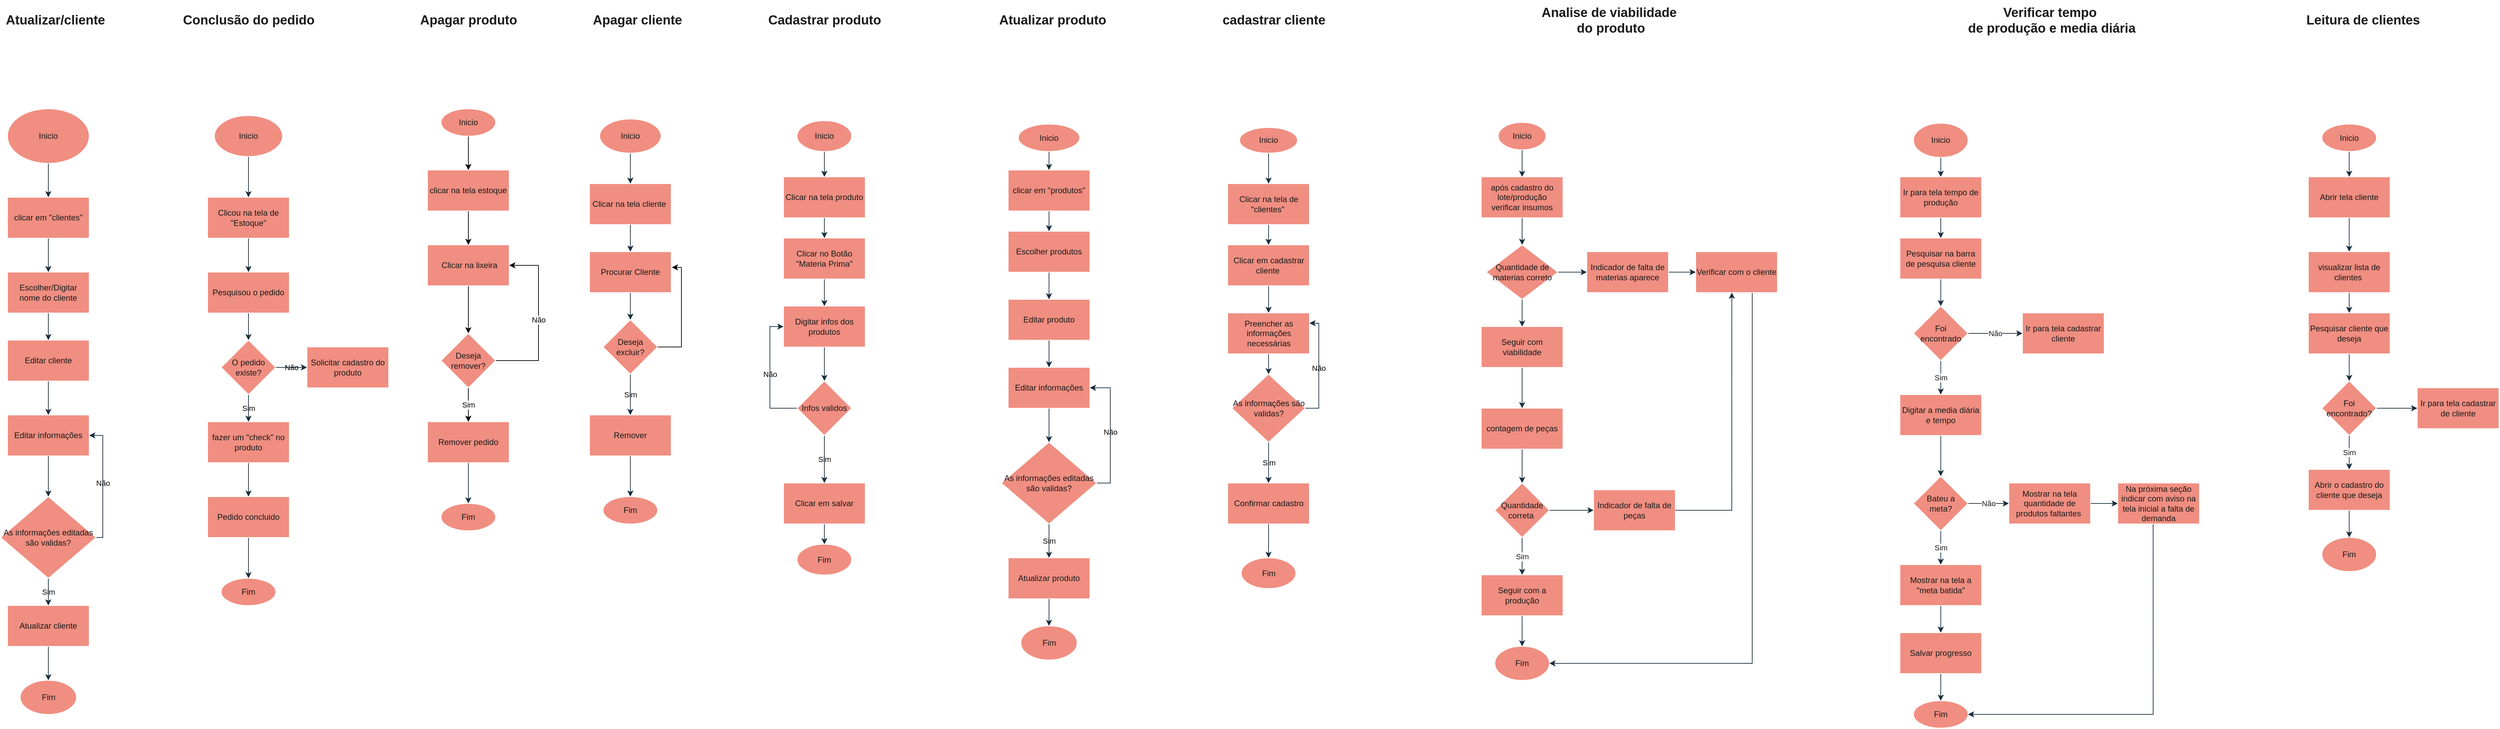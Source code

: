 <mxfile version="24.5.5" type="device">
  <diagram name="Página-1" id="96qgbTUJ7X-ZaSJWUGQS">
    <mxGraphModel dx="1434" dy="782" grid="1" gridSize="10" guides="1" tooltips="1" connect="1" arrows="1" fold="1" page="1" pageScale="1" pageWidth="827" pageHeight="1169" math="0" shadow="0">
      <root>
        <mxCell id="0" />
        <mxCell id="1" parent="0" />
        <mxCell id="PM1l4QNs5gRzy8gTYz00-3" value="" style="edgeStyle=orthogonalEdgeStyle;rounded=0;orthogonalLoop=1;jettySize=auto;html=1;labelBackgroundColor=none;strokeColor=#182E3E;fontColor=default;" parent="1" source="PM1l4QNs5gRzy8gTYz00-1" target="PM1l4QNs5gRzy8gTYz00-2" edge="1">
          <mxGeometry relative="1" as="geometry" />
        </mxCell>
        <mxCell id="PM1l4QNs5gRzy8gTYz00-1" value="Inicio" style="ellipse;whiteSpace=wrap;html=1;labelBackgroundColor=none;fillColor=#F08E81;strokeColor=#FFFFFF;fontColor=#1A1A1A;" parent="1" vertex="1">
          <mxGeometry x="110" y="230" width="120" height="80" as="geometry" />
        </mxCell>
        <mxCell id="PM1l4QNs5gRzy8gTYz00-5" value="" style="edgeStyle=orthogonalEdgeStyle;rounded=0;orthogonalLoop=1;jettySize=auto;html=1;labelBackgroundColor=none;strokeColor=#182E3E;fontColor=default;" parent="1" source="PM1l4QNs5gRzy8gTYz00-2" target="PM1l4QNs5gRzy8gTYz00-4" edge="1">
          <mxGeometry relative="1" as="geometry" />
        </mxCell>
        <mxCell id="PM1l4QNs5gRzy8gTYz00-2" value="clicar em &quot;clientes&quot;" style="whiteSpace=wrap;html=1;labelBackgroundColor=none;fillColor=#F08E81;strokeColor=#FFFFFF;fontColor=#1A1A1A;" parent="1" vertex="1">
          <mxGeometry x="110" y="360" width="120" height="60" as="geometry" />
        </mxCell>
        <mxCell id="PM1l4QNs5gRzy8gTYz00-7" value="" style="edgeStyle=orthogonalEdgeStyle;rounded=0;orthogonalLoop=1;jettySize=auto;html=1;labelBackgroundColor=none;strokeColor=#182E3E;fontColor=default;" parent="1" source="PM1l4QNs5gRzy8gTYz00-4" target="PM1l4QNs5gRzy8gTYz00-6" edge="1">
          <mxGeometry relative="1" as="geometry" />
        </mxCell>
        <mxCell id="PM1l4QNs5gRzy8gTYz00-4" value="Escolher/Digitar nome do cliente" style="whiteSpace=wrap;html=1;labelBackgroundColor=none;fillColor=#F08E81;strokeColor=#FFFFFF;fontColor=#1A1A1A;" parent="1" vertex="1">
          <mxGeometry x="110" y="470" width="120" height="60" as="geometry" />
        </mxCell>
        <mxCell id="PM1l4QNs5gRzy8gTYz00-9" value="" style="edgeStyle=orthogonalEdgeStyle;rounded=0;orthogonalLoop=1;jettySize=auto;html=1;labelBackgroundColor=none;strokeColor=#182E3E;fontColor=default;" parent="1" source="PM1l4QNs5gRzy8gTYz00-6" target="PM1l4QNs5gRzy8gTYz00-8" edge="1">
          <mxGeometry relative="1" as="geometry" />
        </mxCell>
        <mxCell id="PM1l4QNs5gRzy8gTYz00-6" value="Editar cliente" style="whiteSpace=wrap;html=1;labelBackgroundColor=none;fillColor=#F08E81;strokeColor=#FFFFFF;fontColor=#1A1A1A;" parent="1" vertex="1">
          <mxGeometry x="110" y="570" width="120" height="60" as="geometry" />
        </mxCell>
        <mxCell id="PM1l4QNs5gRzy8gTYz00-11" value="" style="edgeStyle=orthogonalEdgeStyle;rounded=0;orthogonalLoop=1;jettySize=auto;html=1;labelBackgroundColor=none;strokeColor=#182E3E;fontColor=default;" parent="1" source="PM1l4QNs5gRzy8gTYz00-8" target="PM1l4QNs5gRzy8gTYz00-10" edge="1">
          <mxGeometry relative="1" as="geometry" />
        </mxCell>
        <mxCell id="PM1l4QNs5gRzy8gTYz00-8" value="Editar informações" style="whiteSpace=wrap;html=1;labelBackgroundColor=none;fillColor=#F08E81;strokeColor=#FFFFFF;fontColor=#1A1A1A;" parent="1" vertex="1">
          <mxGeometry x="110" y="680" width="120" height="60" as="geometry" />
        </mxCell>
        <mxCell id="PM1l4QNs5gRzy8gTYz00-13" value="Sim" style="edgeStyle=orthogonalEdgeStyle;rounded=0;orthogonalLoop=1;jettySize=auto;html=1;labelBackgroundColor=none;strokeColor=#182E3E;fontColor=default;" parent="1" source="PM1l4QNs5gRzy8gTYz00-10" target="PM1l4QNs5gRzy8gTYz00-12" edge="1">
          <mxGeometry relative="1" as="geometry" />
        </mxCell>
        <mxCell id="PM1l4QNs5gRzy8gTYz00-16" value="Não" style="edgeStyle=orthogonalEdgeStyle;rounded=0;orthogonalLoop=1;jettySize=auto;html=1;entryX=1;entryY=0.5;entryDx=0;entryDy=0;labelBackgroundColor=none;strokeColor=#182E3E;fontColor=default;" parent="1" source="PM1l4QNs5gRzy8gTYz00-10" target="PM1l4QNs5gRzy8gTYz00-8" edge="1">
          <mxGeometry relative="1" as="geometry">
            <Array as="points">
              <mxPoint x="250" y="860" />
              <mxPoint x="250" y="710" />
            </Array>
          </mxGeometry>
        </mxCell>
        <mxCell id="PM1l4QNs5gRzy8gTYz00-10" value="As informações editadas são validas?" style="rhombus;whiteSpace=wrap;html=1;labelBackgroundColor=none;fillColor=#F08E81;strokeColor=#FFFFFF;fontColor=#1A1A1A;" parent="1" vertex="1">
          <mxGeometry x="100" y="800" width="140" height="120" as="geometry" />
        </mxCell>
        <mxCell id="PM1l4QNs5gRzy8gTYz00-15" value="" style="edgeStyle=orthogonalEdgeStyle;rounded=0;orthogonalLoop=1;jettySize=auto;html=1;labelBackgroundColor=none;strokeColor=#182E3E;fontColor=default;" parent="1" source="PM1l4QNs5gRzy8gTYz00-12" target="PM1l4QNs5gRzy8gTYz00-14" edge="1">
          <mxGeometry relative="1" as="geometry" />
        </mxCell>
        <mxCell id="PM1l4QNs5gRzy8gTYz00-12" value="Atualizar cliente" style="whiteSpace=wrap;html=1;labelBackgroundColor=none;fillColor=#F08E81;strokeColor=#FFFFFF;fontColor=#1A1A1A;" parent="1" vertex="1">
          <mxGeometry x="110" y="960" width="120" height="60" as="geometry" />
        </mxCell>
        <mxCell id="PM1l4QNs5gRzy8gTYz00-14" value="Fim" style="ellipse;whiteSpace=wrap;html=1;labelBackgroundColor=none;fillColor=#F08E81;strokeColor=#FFFFFF;fontColor=#1A1A1A;" parent="1" vertex="1">
          <mxGeometry x="128.75" y="1070" width="82.5" height="50" as="geometry" />
        </mxCell>
        <mxCell id="PM1l4QNs5gRzy8gTYz00-17" value="Atualizar/cliente" style="text;html=1;align=center;verticalAlign=middle;resizable=0;points=[];autosize=1;strokeColor=none;fillColor=none;labelBackgroundColor=none;fontColor=#1A1A1A;fontStyle=1;fontSize=19;" parent="1" vertex="1">
          <mxGeometry x="100" y="80" width="160" height="40" as="geometry" />
        </mxCell>
        <mxCell id="PM1l4QNs5gRzy8gTYz00-20" value="" style="edgeStyle=orthogonalEdgeStyle;rounded=0;orthogonalLoop=1;jettySize=auto;html=1;strokeColor=#182E3E;fontColor=default;labelBackgroundColor=none;" parent="1" source="PM1l4QNs5gRzy8gTYz00-18" target="PM1l4QNs5gRzy8gTYz00-19" edge="1">
          <mxGeometry relative="1" as="geometry" />
        </mxCell>
        <mxCell id="PM1l4QNs5gRzy8gTYz00-18" value="Inicio" style="ellipse;whiteSpace=wrap;html=1;strokeColor=#FFFFFF;fontColor=#1A1A1A;fillColor=#F08E81;labelBackgroundColor=none;" parent="1" vertex="1">
          <mxGeometry x="414" y="240" width="100" height="60" as="geometry" />
        </mxCell>
        <mxCell id="PM1l4QNs5gRzy8gTYz00-22" value="" style="edgeStyle=orthogonalEdgeStyle;rounded=0;orthogonalLoop=1;jettySize=auto;html=1;strokeColor=#182E3E;fontColor=default;labelBackgroundColor=none;" parent="1" source="PM1l4QNs5gRzy8gTYz00-19" target="PM1l4QNs5gRzy8gTYz00-21" edge="1">
          <mxGeometry relative="1" as="geometry" />
        </mxCell>
        <mxCell id="PM1l4QNs5gRzy8gTYz00-19" value="Clicou na tela de &quot;Estoque&quot;" style="whiteSpace=wrap;html=1;fillColor=#F08E81;strokeColor=#FFFFFF;fontColor=#1A1A1A;labelBackgroundColor=none;" parent="1" vertex="1">
          <mxGeometry x="404" y="360" width="120" height="60" as="geometry" />
        </mxCell>
        <mxCell id="PM1l4QNs5gRzy8gTYz00-24" value="" style="edgeStyle=orthogonalEdgeStyle;rounded=0;orthogonalLoop=1;jettySize=auto;html=1;strokeColor=#182E3E;fontColor=default;labelBackgroundColor=none;" parent="1" source="PM1l4QNs5gRzy8gTYz00-21" target="PM1l4QNs5gRzy8gTYz00-23" edge="1">
          <mxGeometry relative="1" as="geometry" />
        </mxCell>
        <mxCell id="PM1l4QNs5gRzy8gTYz00-21" value="Pesquisou o pedido" style="whiteSpace=wrap;html=1;fillColor=#F08E81;strokeColor=#FFFFFF;fontColor=#1A1A1A;labelBackgroundColor=none;" parent="1" vertex="1">
          <mxGeometry x="404" y="470" width="120" height="60" as="geometry" />
        </mxCell>
        <mxCell id="PM1l4QNs5gRzy8gTYz00-26" value="Sim" style="edgeStyle=orthogonalEdgeStyle;rounded=0;orthogonalLoop=1;jettySize=auto;html=1;strokeColor=#182E3E;fontColor=default;labelBackgroundColor=none;" parent="1" source="PM1l4QNs5gRzy8gTYz00-23" target="PM1l4QNs5gRzy8gTYz00-25" edge="1">
          <mxGeometry relative="1" as="geometry" />
        </mxCell>
        <mxCell id="PM1l4QNs5gRzy8gTYz00-32" value="Não" style="edgeStyle=orthogonalEdgeStyle;rounded=0;orthogonalLoop=1;jettySize=auto;html=1;strokeColor=#182E3E;fontColor=default;labelBackgroundColor=none;" parent="1" source="PM1l4QNs5gRzy8gTYz00-23" target="PM1l4QNs5gRzy8gTYz00-31" edge="1">
          <mxGeometry relative="1" as="geometry" />
        </mxCell>
        <mxCell id="PM1l4QNs5gRzy8gTYz00-23" value="O pedido existe?" style="rhombus;whiteSpace=wrap;html=1;fillColor=#F08E81;strokeColor=#FFFFFF;fontColor=#1A1A1A;labelBackgroundColor=none;" parent="1" vertex="1">
          <mxGeometry x="424" y="570" width="80" height="80" as="geometry" />
        </mxCell>
        <mxCell id="PM1l4QNs5gRzy8gTYz00-28" value="" style="edgeStyle=orthogonalEdgeStyle;rounded=0;orthogonalLoop=1;jettySize=auto;html=1;strokeColor=#182E3E;fontColor=default;labelBackgroundColor=none;" parent="1" source="PM1l4QNs5gRzy8gTYz00-25" target="PM1l4QNs5gRzy8gTYz00-27" edge="1">
          <mxGeometry relative="1" as="geometry" />
        </mxCell>
        <mxCell id="PM1l4QNs5gRzy8gTYz00-25" value="fazer um &quot;check&quot; no produto" style="whiteSpace=wrap;html=1;fillColor=#F08E81;strokeColor=#FFFFFF;fontColor=#1A1A1A;labelBackgroundColor=none;" parent="1" vertex="1">
          <mxGeometry x="404" y="690" width="120" height="60" as="geometry" />
        </mxCell>
        <mxCell id="PM1l4QNs5gRzy8gTYz00-30" value="" style="edgeStyle=orthogonalEdgeStyle;rounded=0;orthogonalLoop=1;jettySize=auto;html=1;strokeColor=#182E3E;fontColor=default;labelBackgroundColor=none;" parent="1" source="PM1l4QNs5gRzy8gTYz00-27" target="PM1l4QNs5gRzy8gTYz00-29" edge="1">
          <mxGeometry relative="1" as="geometry" />
        </mxCell>
        <mxCell id="PM1l4QNs5gRzy8gTYz00-27" value="Pedido concluido" style="whiteSpace=wrap;html=1;fillColor=#F08E81;strokeColor=#FFFFFF;fontColor=#1A1A1A;labelBackgroundColor=none;" parent="1" vertex="1">
          <mxGeometry x="404" y="800" width="120" height="60" as="geometry" />
        </mxCell>
        <mxCell id="PM1l4QNs5gRzy8gTYz00-29" value="Fim" style="ellipse;whiteSpace=wrap;html=1;fillColor=#F08E81;strokeColor=#FFFFFF;fontColor=#1A1A1A;labelBackgroundColor=none;" parent="1" vertex="1">
          <mxGeometry x="424" y="920" width="80" height="40" as="geometry" />
        </mxCell>
        <mxCell id="PM1l4QNs5gRzy8gTYz00-31" value="Solicitar cadastro do produto" style="whiteSpace=wrap;html=1;fillColor=#F08E81;strokeColor=#FFFFFF;fontColor=#1A1A1A;labelBackgroundColor=none;" parent="1" vertex="1">
          <mxGeometry x="550" y="580" width="120" height="60" as="geometry" />
        </mxCell>
        <mxCell id="PM1l4QNs5gRzy8gTYz00-33" value="Conclusão do pedido" style="text;html=1;align=center;verticalAlign=middle;resizable=0;points=[];autosize=1;strokeColor=none;fillColor=none;fontColor=#1A1A1A;fontStyle=1;fontSize=19;labelBackgroundColor=none;" parent="1" vertex="1">
          <mxGeometry x="364" y="80" width="200" height="40" as="geometry" />
        </mxCell>
        <mxCell id="AAe41jI6oeKRGnv6t2Uc-10" value="" style="edgeStyle=orthogonalEdgeStyle;rounded=0;orthogonalLoop=1;jettySize=auto;html=1;" edge="1" parent="1" source="PM1l4QNs5gRzy8gTYz00-34" target="AAe41jI6oeKRGnv6t2Uc-9">
          <mxGeometry relative="1" as="geometry" />
        </mxCell>
        <mxCell id="PM1l4QNs5gRzy8gTYz00-34" value="Inicio" style="ellipse;whiteSpace=wrap;html=1;strokeColor=#FFFFFF;fontColor=#1A1A1A;fillColor=#F08E81;labelBackgroundColor=none;" parent="1" vertex="1">
          <mxGeometry x="747" y="230" width="80" height="40" as="geometry" />
        </mxCell>
        <mxCell id="PM1l4QNs5gRzy8gTYz00-35" value="Apagar produto" style="text;html=1;align=center;verticalAlign=middle;resizable=0;points=[];autosize=1;strokeColor=none;fillColor=none;fontColor=#1A1A1A;fontStyle=1;fontSize=19;labelBackgroundColor=none;" parent="1" vertex="1">
          <mxGeometry x="712" y="80" width="150" height="40" as="geometry" />
        </mxCell>
        <mxCell id="AAe41jI6oeKRGnv6t2Uc-6" value="" style="edgeStyle=orthogonalEdgeStyle;rounded=0;orthogonalLoop=1;jettySize=auto;html=1;" edge="1" parent="1" source="PM1l4QNs5gRzy8gTYz00-36" target="AAe41jI6oeKRGnv6t2Uc-5">
          <mxGeometry relative="1" as="geometry" />
        </mxCell>
        <mxCell id="PM1l4QNs5gRzy8gTYz00-36" value="&amp;nbsp;Clicar na lixeira" style="whiteSpace=wrap;html=1;fillColor=#F08E81;strokeColor=#FFFFFF;fontColor=#1A1A1A;labelBackgroundColor=none;" parent="1" vertex="1">
          <mxGeometry x="727" y="430" width="120" height="60" as="geometry" />
        </mxCell>
        <mxCell id="PM1l4QNs5gRzy8gTYz00-47" value="" style="edgeStyle=orthogonalEdgeStyle;rounded=0;orthogonalLoop=1;jettySize=auto;html=1;strokeColor=#182E3E;fontColor=default;labelBackgroundColor=none;" parent="1" source="PM1l4QNs5gRzy8gTYz00-44" target="PM1l4QNs5gRzy8gTYz00-46" edge="1">
          <mxGeometry relative="1" as="geometry" />
        </mxCell>
        <mxCell id="PM1l4QNs5gRzy8gTYz00-44" value="Remover pedido" style="whiteSpace=wrap;html=1;fillColor=#F08E81;strokeColor=#FFFFFF;fontColor=#1A1A1A;labelBackgroundColor=none;" parent="1" vertex="1">
          <mxGeometry x="727" y="690" width="120" height="60" as="geometry" />
        </mxCell>
        <mxCell id="PM1l4QNs5gRzy8gTYz00-46" value="Fim" style="ellipse;whiteSpace=wrap;html=1;fillColor=#F08E81;strokeColor=#FFFFFF;fontColor=#1A1A1A;labelBackgroundColor=none;" parent="1" vertex="1">
          <mxGeometry x="747" y="810" width="80" height="40" as="geometry" />
        </mxCell>
        <mxCell id="PM1l4QNs5gRzy8gTYz00-49" value="Apagar cliente" style="text;html=1;align=center;verticalAlign=middle;resizable=0;points=[];autosize=1;strokeColor=none;fillColor=none;fontColor=#1A1A1A;fontStyle=1;fontSize=19;labelBackgroundColor=none;" parent="1" vertex="1">
          <mxGeometry x="965" y="80" width="140" height="40" as="geometry" />
        </mxCell>
        <mxCell id="PM1l4QNs5gRzy8gTYz00-52" value="" style="edgeStyle=orthogonalEdgeStyle;rounded=0;orthogonalLoop=1;jettySize=auto;html=1;strokeColor=#182E3E;fontColor=default;labelBackgroundColor=none;" parent="1" source="PM1l4QNs5gRzy8gTYz00-50" target="PM1l4QNs5gRzy8gTYz00-51" edge="1">
          <mxGeometry relative="1" as="geometry" />
        </mxCell>
        <mxCell id="PM1l4QNs5gRzy8gTYz00-50" value="Inicio" style="ellipse;whiteSpace=wrap;html=1;strokeColor=#FFFFFF;fontColor=#1A1A1A;fillColor=#F08E81;labelBackgroundColor=none;" parent="1" vertex="1">
          <mxGeometry x="980" y="245" width="90" height="50" as="geometry" />
        </mxCell>
        <mxCell id="PM1l4QNs5gRzy8gTYz00-54" value="" style="edgeStyle=orthogonalEdgeStyle;rounded=0;orthogonalLoop=1;jettySize=auto;html=1;strokeColor=#182E3E;fontColor=default;labelBackgroundColor=none;" parent="1" source="PM1l4QNs5gRzy8gTYz00-51" target="PM1l4QNs5gRzy8gTYz00-53" edge="1">
          <mxGeometry relative="1" as="geometry" />
        </mxCell>
        <mxCell id="PM1l4QNs5gRzy8gTYz00-51" value="Clicar na tela cliente&amp;nbsp;" style="whiteSpace=wrap;html=1;fillColor=#F08E81;strokeColor=#FFFFFF;fontColor=#1A1A1A;labelBackgroundColor=none;" parent="1" vertex="1">
          <mxGeometry x="965" y="340" width="120" height="60" as="geometry" />
        </mxCell>
        <mxCell id="PM1l4QNs5gRzy8gTYz00-56" value="" style="edgeStyle=orthogonalEdgeStyle;rounded=0;orthogonalLoop=1;jettySize=auto;html=1;strokeColor=#182E3E;fontColor=default;labelBackgroundColor=none;" parent="1" source="PM1l4QNs5gRzy8gTYz00-53" edge="1">
          <mxGeometry relative="1" as="geometry">
            <mxPoint x="1025" y="540" as="targetPoint" />
          </mxGeometry>
        </mxCell>
        <mxCell id="PM1l4QNs5gRzy8gTYz00-53" value="Procurar Cliente" style="whiteSpace=wrap;html=1;fillColor=#F08E81;strokeColor=#FFFFFF;fontColor=#1A1A1A;labelBackgroundColor=none;" parent="1" vertex="1">
          <mxGeometry x="965" y="440" width="120" height="60" as="geometry" />
        </mxCell>
        <mxCell id="PM1l4QNs5gRzy8gTYz00-60" value="Sim" style="edgeStyle=orthogonalEdgeStyle;rounded=0;orthogonalLoop=1;jettySize=auto;html=1;strokeColor=#182E3E;fontColor=default;labelBackgroundColor=none;" parent="1" source="PM1l4QNs5gRzy8gTYz00-57" target="PM1l4QNs5gRzy8gTYz00-59" edge="1">
          <mxGeometry relative="1" as="geometry" />
        </mxCell>
        <mxCell id="PM1l4QNs5gRzy8gTYz00-57" value="Deseja excluir?" style="rhombus;whiteSpace=wrap;html=1;fillColor=#F08E81;strokeColor=#FFFFFF;fontColor=#1A1A1A;labelBackgroundColor=none;" parent="1" vertex="1">
          <mxGeometry x="985" y="540" width="80" height="80" as="geometry" />
        </mxCell>
        <mxCell id="PM1l4QNs5gRzy8gTYz00-62" value="" style="edgeStyle=orthogonalEdgeStyle;rounded=0;orthogonalLoop=1;jettySize=auto;html=1;strokeColor=#182E3E;fontColor=default;labelBackgroundColor=none;" parent="1" source="PM1l4QNs5gRzy8gTYz00-59" target="PM1l4QNs5gRzy8gTYz00-61" edge="1">
          <mxGeometry relative="1" as="geometry" />
        </mxCell>
        <mxCell id="PM1l4QNs5gRzy8gTYz00-59" value="Remover" style="whiteSpace=wrap;html=1;fillColor=#F08E81;strokeColor=#FFFFFF;fontColor=#1A1A1A;labelBackgroundColor=none;" parent="1" vertex="1">
          <mxGeometry x="965" y="680" width="120" height="60" as="geometry" />
        </mxCell>
        <mxCell id="PM1l4QNs5gRzy8gTYz00-61" value="Fim" style="ellipse;whiteSpace=wrap;html=1;fillColor=#F08E81;strokeColor=#FFFFFF;fontColor=#1A1A1A;labelBackgroundColor=none;" parent="1" vertex="1">
          <mxGeometry x="985" y="800" width="80" height="40" as="geometry" />
        </mxCell>
        <mxCell id="PM1l4QNs5gRzy8gTYz00-64" value="Cadastrar produto" style="text;html=1;align=center;verticalAlign=middle;resizable=0;points=[];autosize=1;strokeColor=none;fillColor=none;fontColor=#1A1A1A;fontStyle=1;fontSize=19;labelBackgroundColor=none;" parent="1" vertex="1">
          <mxGeometry x="1220" y="80" width="180" height="40" as="geometry" />
        </mxCell>
        <mxCell id="PM1l4QNs5gRzy8gTYz00-67" value="" style="edgeStyle=orthogonalEdgeStyle;rounded=0;orthogonalLoop=1;jettySize=auto;html=1;strokeColor=#182E3E;fontColor=default;labelBackgroundColor=none;" parent="1" source="PM1l4QNs5gRzy8gTYz00-65" target="PM1l4QNs5gRzy8gTYz00-66" edge="1">
          <mxGeometry relative="1" as="geometry" />
        </mxCell>
        <mxCell id="PM1l4QNs5gRzy8gTYz00-65" value="Inicio" style="ellipse;whiteSpace=wrap;html=1;strokeColor=#FFFFFF;fontColor=#1A1A1A;fillColor=#F08E81;labelBackgroundColor=none;" parent="1" vertex="1">
          <mxGeometry x="1270" y="247.5" width="80" height="45" as="geometry" />
        </mxCell>
        <mxCell id="PM1l4QNs5gRzy8gTYz00-69" value="" style="edgeStyle=orthogonalEdgeStyle;rounded=0;orthogonalLoop=1;jettySize=auto;html=1;strokeColor=#182E3E;fontColor=default;labelBackgroundColor=none;" parent="1" source="PM1l4QNs5gRzy8gTYz00-66" target="PM1l4QNs5gRzy8gTYz00-68" edge="1">
          <mxGeometry relative="1" as="geometry" />
        </mxCell>
        <mxCell id="PM1l4QNs5gRzy8gTYz00-66" value="Clicar na tela produto" style="whiteSpace=wrap;html=1;fillColor=#F08E81;strokeColor=#FFFFFF;fontColor=#1A1A1A;labelBackgroundColor=none;" parent="1" vertex="1">
          <mxGeometry x="1250" y="330" width="120" height="60" as="geometry" />
        </mxCell>
        <mxCell id="PM1l4QNs5gRzy8gTYz00-71" value="" style="edgeStyle=orthogonalEdgeStyle;rounded=0;orthogonalLoop=1;jettySize=auto;html=1;strokeColor=#182E3E;fontColor=default;labelBackgroundColor=none;" parent="1" source="PM1l4QNs5gRzy8gTYz00-68" target="PM1l4QNs5gRzy8gTYz00-70" edge="1">
          <mxGeometry relative="1" as="geometry" />
        </mxCell>
        <mxCell id="PM1l4QNs5gRzy8gTYz00-68" value="Clicar no Botão &quot;Materia Prima&quot;" style="whiteSpace=wrap;html=1;fillColor=#F08E81;strokeColor=#FFFFFF;fontColor=#1A1A1A;labelBackgroundColor=none;" parent="1" vertex="1">
          <mxGeometry x="1250" y="420" width="120" height="60" as="geometry" />
        </mxCell>
        <mxCell id="PM1l4QNs5gRzy8gTYz00-74" value="" style="edgeStyle=orthogonalEdgeStyle;rounded=0;orthogonalLoop=1;jettySize=auto;html=1;strokeColor=#182E3E;fontColor=default;labelBackgroundColor=none;" parent="1" source="PM1l4QNs5gRzy8gTYz00-70" target="PM1l4QNs5gRzy8gTYz00-73" edge="1">
          <mxGeometry relative="1" as="geometry" />
        </mxCell>
        <mxCell id="PM1l4QNs5gRzy8gTYz00-70" value="Digitar infos dos produtos" style="whiteSpace=wrap;html=1;fillColor=#F08E81;strokeColor=#FFFFFF;fontColor=#1A1A1A;labelBackgroundColor=none;" parent="1" vertex="1">
          <mxGeometry x="1250" y="520" width="120" height="60" as="geometry" />
        </mxCell>
        <mxCell id="PM1l4QNs5gRzy8gTYz00-76" value="Sim" style="edgeStyle=orthogonalEdgeStyle;rounded=0;orthogonalLoop=1;jettySize=auto;html=1;strokeColor=#182E3E;fontColor=default;labelBackgroundColor=none;" parent="1" source="PM1l4QNs5gRzy8gTYz00-73" target="PM1l4QNs5gRzy8gTYz00-75" edge="1">
          <mxGeometry relative="1" as="geometry" />
        </mxCell>
        <mxCell id="PM1l4QNs5gRzy8gTYz00-79" value="Não" style="edgeStyle=orthogonalEdgeStyle;rounded=0;orthogonalLoop=1;jettySize=auto;html=1;entryX=0;entryY=0.5;entryDx=0;entryDy=0;strokeColor=#182E3E;fontColor=default;exitX=0;exitY=0.5;exitDx=0;exitDy=0;labelBackgroundColor=none;" parent="1" source="PM1l4QNs5gRzy8gTYz00-73" target="PM1l4QNs5gRzy8gTYz00-70" edge="1">
          <mxGeometry relative="1" as="geometry" />
        </mxCell>
        <mxCell id="PM1l4QNs5gRzy8gTYz00-73" value="Infos validos" style="rhombus;whiteSpace=wrap;html=1;fillColor=#F08E81;strokeColor=#FFFFFF;fontColor=#1A1A1A;labelBackgroundColor=none;" parent="1" vertex="1">
          <mxGeometry x="1270" y="630" width="80" height="80" as="geometry" />
        </mxCell>
        <mxCell id="PM1l4QNs5gRzy8gTYz00-78" value="" style="edgeStyle=orthogonalEdgeStyle;rounded=0;orthogonalLoop=1;jettySize=auto;html=1;strokeColor=#182E3E;fontColor=default;labelBackgroundColor=none;" parent="1" source="PM1l4QNs5gRzy8gTYz00-75" target="PM1l4QNs5gRzy8gTYz00-77" edge="1">
          <mxGeometry relative="1" as="geometry" />
        </mxCell>
        <mxCell id="PM1l4QNs5gRzy8gTYz00-75" value="Clicar em salvar" style="whiteSpace=wrap;html=1;fillColor=#F08E81;strokeColor=#FFFFFF;fontColor=#1A1A1A;labelBackgroundColor=none;" parent="1" vertex="1">
          <mxGeometry x="1250" y="780" width="120" height="60" as="geometry" />
        </mxCell>
        <mxCell id="PM1l4QNs5gRzy8gTYz00-77" value="Fim" style="ellipse;whiteSpace=wrap;html=1;fillColor=#F08E81;strokeColor=#FFFFFF;fontColor=#1A1A1A;labelBackgroundColor=none;" parent="1" vertex="1">
          <mxGeometry x="1270" y="870" width="80" height="45" as="geometry" />
        </mxCell>
        <mxCell id="PM1l4QNs5gRzy8gTYz00-80" value="Atualizar produto" style="text;html=1;align=center;verticalAlign=middle;resizable=0;points=[];autosize=1;strokeColor=none;fillColor=none;fontColor=#1A1A1A;fontStyle=1;fontSize=19;labelBackgroundColor=none;" parent="1" vertex="1">
          <mxGeometry x="1560" y="80" width="170" height="40" as="geometry" />
        </mxCell>
        <mxCell id="PM1l4QNs5gRzy8gTYz00-117" value="" style="edgeStyle=orthogonalEdgeStyle;rounded=0;orthogonalLoop=1;jettySize=auto;html=1;strokeColor=#182E3E;fontColor=default;labelBackgroundColor=none;" parent="1" source="PM1l4QNs5gRzy8gTYz00-100" target="PM1l4QNs5gRzy8gTYz00-102" edge="1">
          <mxGeometry relative="1" as="geometry" />
        </mxCell>
        <mxCell id="PM1l4QNs5gRzy8gTYz00-100" value="Inicio" style="ellipse;whiteSpace=wrap;html=1;strokeColor=#FFFFFF;fontColor=#1A1A1A;fillColor=#F08E81;labelBackgroundColor=none;" parent="1" vertex="1">
          <mxGeometry x="1595" y="252.5" width="90" height="40" as="geometry" />
        </mxCell>
        <mxCell id="PM1l4QNs5gRzy8gTYz00-101" value="" style="edgeStyle=orthogonalEdgeStyle;rounded=0;orthogonalLoop=1;jettySize=auto;html=1;labelBackgroundColor=none;strokeColor=#182E3E;fontColor=default;" parent="1" source="PM1l4QNs5gRzy8gTYz00-102" target="PM1l4QNs5gRzy8gTYz00-104" edge="1">
          <mxGeometry relative="1" as="geometry" />
        </mxCell>
        <mxCell id="PM1l4QNs5gRzy8gTYz00-102" value="clicar em &quot;produtos&quot;" style="whiteSpace=wrap;html=1;labelBackgroundColor=none;fillColor=#F08E81;strokeColor=#FFFFFF;fontColor=#1A1A1A;" parent="1" vertex="1">
          <mxGeometry x="1580" y="320" width="120" height="60" as="geometry" />
        </mxCell>
        <mxCell id="PM1l4QNs5gRzy8gTYz00-103" value="" style="edgeStyle=orthogonalEdgeStyle;rounded=0;orthogonalLoop=1;jettySize=auto;html=1;labelBackgroundColor=none;strokeColor=#182E3E;fontColor=default;" parent="1" source="PM1l4QNs5gRzy8gTYz00-104" target="PM1l4QNs5gRzy8gTYz00-106" edge="1">
          <mxGeometry relative="1" as="geometry" />
        </mxCell>
        <mxCell id="PM1l4QNs5gRzy8gTYz00-104" value="Escolher produtos" style="whiteSpace=wrap;html=1;labelBackgroundColor=none;fillColor=#F08E81;strokeColor=#FFFFFF;fontColor=#1A1A1A;" parent="1" vertex="1">
          <mxGeometry x="1580" y="410" width="120" height="60" as="geometry" />
        </mxCell>
        <mxCell id="PM1l4QNs5gRzy8gTYz00-105" value="" style="edgeStyle=orthogonalEdgeStyle;rounded=0;orthogonalLoop=1;jettySize=auto;html=1;labelBackgroundColor=none;strokeColor=#182E3E;fontColor=default;" parent="1" source="PM1l4QNs5gRzy8gTYz00-106" target="PM1l4QNs5gRzy8gTYz00-108" edge="1">
          <mxGeometry relative="1" as="geometry" />
        </mxCell>
        <mxCell id="PM1l4QNs5gRzy8gTYz00-106" value="Editar produto" style="whiteSpace=wrap;html=1;labelBackgroundColor=none;fillColor=#F08E81;strokeColor=#FFFFFF;fontColor=#1A1A1A;" parent="1" vertex="1">
          <mxGeometry x="1580" y="510" width="120" height="60" as="geometry" />
        </mxCell>
        <mxCell id="PM1l4QNs5gRzy8gTYz00-107" value="" style="edgeStyle=orthogonalEdgeStyle;rounded=0;orthogonalLoop=1;jettySize=auto;html=1;labelBackgroundColor=none;strokeColor=#182E3E;fontColor=default;" parent="1" source="PM1l4QNs5gRzy8gTYz00-108" target="PM1l4QNs5gRzy8gTYz00-111" edge="1">
          <mxGeometry relative="1" as="geometry" />
        </mxCell>
        <mxCell id="PM1l4QNs5gRzy8gTYz00-108" value="Editar informações" style="whiteSpace=wrap;html=1;labelBackgroundColor=none;fillColor=#F08E81;strokeColor=#FFFFFF;fontColor=#1A1A1A;" parent="1" vertex="1">
          <mxGeometry x="1580" y="610" width="120" height="60" as="geometry" />
        </mxCell>
        <mxCell id="PM1l4QNs5gRzy8gTYz00-115" value="Sim" style="edgeStyle=orthogonalEdgeStyle;rounded=0;orthogonalLoop=1;jettySize=auto;html=1;strokeColor=#182E3E;fontColor=default;labelBackgroundColor=none;" parent="1" source="PM1l4QNs5gRzy8gTYz00-111" target="PM1l4QNs5gRzy8gTYz00-113" edge="1">
          <mxGeometry relative="1" as="geometry" />
        </mxCell>
        <mxCell id="PM1l4QNs5gRzy8gTYz00-116" value="Não" style="edgeStyle=orthogonalEdgeStyle;rounded=0;orthogonalLoop=1;jettySize=auto;html=1;entryX=1;entryY=0.5;entryDx=0;entryDy=0;strokeColor=#182E3E;fontColor=default;exitX=1;exitY=0.5;exitDx=0;exitDy=0;labelBackgroundColor=none;" parent="1" source="PM1l4QNs5gRzy8gTYz00-111" target="PM1l4QNs5gRzy8gTYz00-108" edge="1">
          <mxGeometry relative="1" as="geometry" />
        </mxCell>
        <mxCell id="PM1l4QNs5gRzy8gTYz00-111" value="As informações editadas são validas?" style="rhombus;whiteSpace=wrap;html=1;labelBackgroundColor=none;fillColor=#F08E81;strokeColor=#FFFFFF;fontColor=#1A1A1A;" parent="1" vertex="1">
          <mxGeometry x="1570" y="720" width="140" height="120" as="geometry" />
        </mxCell>
        <mxCell id="PM1l4QNs5gRzy8gTYz00-112" value="" style="edgeStyle=orthogonalEdgeStyle;rounded=0;orthogonalLoop=1;jettySize=auto;html=1;labelBackgroundColor=none;strokeColor=#182E3E;fontColor=default;" parent="1" source="PM1l4QNs5gRzy8gTYz00-113" target="PM1l4QNs5gRzy8gTYz00-114" edge="1">
          <mxGeometry relative="1" as="geometry" />
        </mxCell>
        <mxCell id="PM1l4QNs5gRzy8gTYz00-113" value="Atualizar produto" style="whiteSpace=wrap;html=1;labelBackgroundColor=none;fillColor=#F08E81;strokeColor=#FFFFFF;fontColor=#1A1A1A;" parent="1" vertex="1">
          <mxGeometry x="1580" y="890" width="120" height="60" as="geometry" />
        </mxCell>
        <mxCell id="PM1l4QNs5gRzy8gTYz00-114" value="Fim" style="ellipse;whiteSpace=wrap;html=1;labelBackgroundColor=none;fillColor=#F08E81;strokeColor=#FFFFFF;fontColor=#1A1A1A;" parent="1" vertex="1">
          <mxGeometry x="1598.75" y="990" width="82.5" height="50" as="geometry" />
        </mxCell>
        <mxCell id="PM1l4QNs5gRzy8gTYz00-118" value="cadastrar cliente" style="text;html=1;align=center;verticalAlign=middle;resizable=0;points=[];autosize=1;strokeColor=none;fillColor=none;fontColor=#1A1A1A;fontStyle=1;fontSize=19;labelBackgroundColor=none;" parent="1" vertex="1">
          <mxGeometry x="1890" y="80" width="160" height="40" as="geometry" />
        </mxCell>
        <mxCell id="PM1l4QNs5gRzy8gTYz00-121" value="" style="edgeStyle=orthogonalEdgeStyle;rounded=0;orthogonalLoop=1;jettySize=auto;html=1;strokeColor=#182E3E;fontColor=default;labelBackgroundColor=none;" parent="1" source="PM1l4QNs5gRzy8gTYz00-119" target="PM1l4QNs5gRzy8gTYz00-120" edge="1">
          <mxGeometry relative="1" as="geometry" />
        </mxCell>
        <mxCell id="PM1l4QNs5gRzy8gTYz00-119" value="Inicio" style="ellipse;whiteSpace=wrap;html=1;strokeColor=#FFFFFF;fontColor=#1A1A1A;fillColor=#F08E81;labelBackgroundColor=none;" parent="1" vertex="1">
          <mxGeometry x="1920" y="257.5" width="85" height="37.5" as="geometry" />
        </mxCell>
        <mxCell id="PM1l4QNs5gRzy8gTYz00-123" value="" style="edgeStyle=orthogonalEdgeStyle;rounded=0;orthogonalLoop=1;jettySize=auto;html=1;strokeColor=#182E3E;fontColor=default;labelBackgroundColor=none;" parent="1" source="PM1l4QNs5gRzy8gTYz00-120" target="PM1l4QNs5gRzy8gTYz00-122" edge="1">
          <mxGeometry relative="1" as="geometry" />
        </mxCell>
        <mxCell id="PM1l4QNs5gRzy8gTYz00-120" value="Clicar na tela de &quot;clientes&quot;&amp;nbsp;" style="whiteSpace=wrap;html=1;fillColor=#F08E81;strokeColor=#FFFFFF;fontColor=#1A1A1A;labelBackgroundColor=none;" parent="1" vertex="1">
          <mxGeometry x="1902.5" y="340" width="120" height="60" as="geometry" />
        </mxCell>
        <mxCell id="PM1l4QNs5gRzy8gTYz00-125" value="" style="edgeStyle=orthogonalEdgeStyle;rounded=0;orthogonalLoop=1;jettySize=auto;html=1;strokeColor=#182E3E;fontColor=default;labelBackgroundColor=none;" parent="1" source="PM1l4QNs5gRzy8gTYz00-122" target="PM1l4QNs5gRzy8gTYz00-124" edge="1">
          <mxGeometry relative="1" as="geometry" />
        </mxCell>
        <mxCell id="PM1l4QNs5gRzy8gTYz00-122" value="Clicar em cadastrar cliente&amp;nbsp;" style="whiteSpace=wrap;html=1;fillColor=#F08E81;strokeColor=#FFFFFF;fontColor=#1A1A1A;labelBackgroundColor=none;" parent="1" vertex="1">
          <mxGeometry x="1902.5" y="430" width="120" height="60" as="geometry" />
        </mxCell>
        <mxCell id="PM1l4QNs5gRzy8gTYz00-127" value="" style="edgeStyle=orthogonalEdgeStyle;rounded=0;orthogonalLoop=1;jettySize=auto;html=1;strokeColor=#182E3E;fontColor=default;labelBackgroundColor=none;" parent="1" source="PM1l4QNs5gRzy8gTYz00-124" target="PM1l4QNs5gRzy8gTYz00-126" edge="1">
          <mxGeometry relative="1" as="geometry" />
        </mxCell>
        <mxCell id="PM1l4QNs5gRzy8gTYz00-124" value="Preencher as informações necessárias" style="whiteSpace=wrap;html=1;fillColor=#F08E81;strokeColor=#FFFFFF;fontColor=#1A1A1A;labelBackgroundColor=none;" parent="1" vertex="1">
          <mxGeometry x="1902.5" y="530" width="120" height="60" as="geometry" />
        </mxCell>
        <mxCell id="PM1l4QNs5gRzy8gTYz00-129" value="Sim" style="edgeStyle=orthogonalEdgeStyle;rounded=0;orthogonalLoop=1;jettySize=auto;html=1;strokeColor=#182E3E;fontColor=default;labelBackgroundColor=none;" parent="1" source="PM1l4QNs5gRzy8gTYz00-126" target="PM1l4QNs5gRzy8gTYz00-128" edge="1">
          <mxGeometry relative="1" as="geometry" />
        </mxCell>
        <mxCell id="PM1l4QNs5gRzy8gTYz00-132" value="Não" style="edgeStyle=orthogonalEdgeStyle;rounded=0;orthogonalLoop=1;jettySize=auto;html=1;entryX=1;entryY=0.25;entryDx=0;entryDy=0;strokeColor=#182E3E;fontColor=default;exitX=1;exitY=0.5;exitDx=0;exitDy=0;labelBackgroundColor=none;" parent="1" source="PM1l4QNs5gRzy8gTYz00-126" target="PM1l4QNs5gRzy8gTYz00-124" edge="1">
          <mxGeometry relative="1" as="geometry" />
        </mxCell>
        <mxCell id="PM1l4QNs5gRzy8gTYz00-126" value="As informações são validas?" style="rhombus;whiteSpace=wrap;html=1;fillColor=#F08E81;strokeColor=#FFFFFF;fontColor=#1A1A1A;labelBackgroundColor=none;" parent="1" vertex="1">
          <mxGeometry x="1908.75" y="620" width="107.5" height="100" as="geometry" />
        </mxCell>
        <mxCell id="PM1l4QNs5gRzy8gTYz00-131" value="" style="edgeStyle=orthogonalEdgeStyle;rounded=0;orthogonalLoop=1;jettySize=auto;html=1;strokeColor=#182E3E;fontColor=default;labelBackgroundColor=none;" parent="1" source="PM1l4QNs5gRzy8gTYz00-128" target="PM1l4QNs5gRzy8gTYz00-130" edge="1">
          <mxGeometry relative="1" as="geometry" />
        </mxCell>
        <mxCell id="PM1l4QNs5gRzy8gTYz00-128" value="Confirmar cadastro" style="whiteSpace=wrap;html=1;fillColor=#F08E81;strokeColor=#FFFFFF;fontColor=#1A1A1A;labelBackgroundColor=none;" parent="1" vertex="1">
          <mxGeometry x="1902.5" y="780" width="120" height="60" as="geometry" />
        </mxCell>
        <mxCell id="PM1l4QNs5gRzy8gTYz00-130" value="Fim" style="ellipse;whiteSpace=wrap;html=1;fillColor=#F08E81;strokeColor=#FFFFFF;fontColor=#1A1A1A;labelBackgroundColor=none;" parent="1" vertex="1">
          <mxGeometry x="1922.5" y="890" width="80" height="45" as="geometry" />
        </mxCell>
        <mxCell id="PM1l4QNs5gRzy8gTYz00-133" value="&lt;b&gt;&lt;font style=&quot;font-size: 19px;&quot;&gt;Analise &lt;/font&gt;&lt;font style=&quot;font-size: 19px;&quot;&gt;de &lt;/font&gt;&lt;font style=&quot;font-size: 19px;&quot;&gt;viabilidade&amp;nbsp;&lt;/font&gt;&lt;/b&gt;&lt;div style=&quot;font-size: 19px;&quot;&gt;&lt;b&gt;do produto&lt;/b&gt;&lt;/div&gt;" style="text;html=1;align=center;verticalAlign=middle;resizable=0;points=[];autosize=1;strokeColor=none;fillColor=none;fontColor=#1A1A1A;" parent="1" vertex="1">
          <mxGeometry x="2350" y="70" width="230" height="60" as="geometry" />
        </mxCell>
        <mxCell id="PM1l4QNs5gRzy8gTYz00-136" value="" style="edgeStyle=orthogonalEdgeStyle;rounded=0;orthogonalLoop=1;jettySize=auto;html=1;strokeColor=#182E3E;fontColor=#1A1A1A;" parent="1" source="PM1l4QNs5gRzy8gTYz00-134" target="PM1l4QNs5gRzy8gTYz00-135" edge="1">
          <mxGeometry relative="1" as="geometry" />
        </mxCell>
        <mxCell id="PM1l4QNs5gRzy8gTYz00-134" value="Inicio" style="ellipse;whiteSpace=wrap;html=1;strokeColor=#FFFFFF;fontColor=#1A1A1A;fillColor=#F08E81;" parent="1" vertex="1">
          <mxGeometry x="2300" y="250" width="70" height="40" as="geometry" />
        </mxCell>
        <mxCell id="PM1l4QNs5gRzy8gTYz00-140" value="" style="edgeStyle=orthogonalEdgeStyle;rounded=0;orthogonalLoop=1;jettySize=auto;html=1;strokeColor=#182E3E;fontColor=#1A1A1A;" parent="1" source="PM1l4QNs5gRzy8gTYz00-135" target="PM1l4QNs5gRzy8gTYz00-139" edge="1">
          <mxGeometry relative="1" as="geometry" />
        </mxCell>
        <mxCell id="PM1l4QNs5gRzy8gTYz00-135" value="após cadastro do lote/produção verificar insumos" style="whiteSpace=wrap;html=1;fillColor=#F08E81;strokeColor=#FFFFFF;fontColor=#1A1A1A;" parent="1" vertex="1">
          <mxGeometry x="2275" y="330" width="120" height="60" as="geometry" />
        </mxCell>
        <mxCell id="PM1l4QNs5gRzy8gTYz00-142" value="" style="edgeStyle=orthogonalEdgeStyle;rounded=0;orthogonalLoop=1;jettySize=auto;html=1;strokeColor=#182E3E;fontColor=#1A1A1A;" parent="1" source="PM1l4QNs5gRzy8gTYz00-139" target="PM1l4QNs5gRzy8gTYz00-141" edge="1">
          <mxGeometry relative="1" as="geometry" />
        </mxCell>
        <mxCell id="PM1l4QNs5gRzy8gTYz00-156" value="" style="edgeStyle=orthogonalEdgeStyle;rounded=0;orthogonalLoop=1;jettySize=auto;html=1;strokeColor=#182E3E;fontColor=#1A1A1A;" parent="1" source="PM1l4QNs5gRzy8gTYz00-139" target="PM1l4QNs5gRzy8gTYz00-155" edge="1">
          <mxGeometry relative="1" as="geometry" />
        </mxCell>
        <mxCell id="PM1l4QNs5gRzy8gTYz00-139" value="Quantidade de materias correto" style="rhombus;whiteSpace=wrap;html=1;fillColor=#F08E81;strokeColor=#FFFFFF;fontColor=#1A1A1A;" parent="1" vertex="1">
          <mxGeometry x="2282.5" y="430" width="105" height="80" as="geometry" />
        </mxCell>
        <mxCell id="PM1l4QNs5gRzy8gTYz00-144" value="" style="edgeStyle=orthogonalEdgeStyle;rounded=0;orthogonalLoop=1;jettySize=auto;html=1;strokeColor=#182E3E;fontColor=#1A1A1A;" parent="1" source="PM1l4QNs5gRzy8gTYz00-141" target="PM1l4QNs5gRzy8gTYz00-143" edge="1">
          <mxGeometry relative="1" as="geometry" />
        </mxCell>
        <mxCell id="PM1l4QNs5gRzy8gTYz00-141" value="Seguir com viabilidade" style="whiteSpace=wrap;html=1;fillColor=#F08E81;strokeColor=#FFFFFF;fontColor=#1A1A1A;" parent="1" vertex="1">
          <mxGeometry x="2275" y="550" width="120" height="60" as="geometry" />
        </mxCell>
        <mxCell id="PM1l4QNs5gRzy8gTYz00-146" value="" style="edgeStyle=orthogonalEdgeStyle;rounded=0;orthogonalLoop=1;jettySize=auto;html=1;strokeColor=#182E3E;fontColor=#1A1A1A;" parent="1" source="PM1l4QNs5gRzy8gTYz00-143" target="PM1l4QNs5gRzy8gTYz00-145" edge="1">
          <mxGeometry relative="1" as="geometry" />
        </mxCell>
        <mxCell id="PM1l4QNs5gRzy8gTYz00-143" value="contagem de peças" style="whiteSpace=wrap;html=1;fillColor=#F08E81;strokeColor=#FFFFFF;fontColor=#1A1A1A;" parent="1" vertex="1">
          <mxGeometry x="2275" y="670" width="120" height="60" as="geometry" />
        </mxCell>
        <mxCell id="PM1l4QNs5gRzy8gTYz00-148" value="Sim" style="edgeStyle=orthogonalEdgeStyle;rounded=0;orthogonalLoop=1;jettySize=auto;html=1;strokeColor=#182E3E;fontColor=#1A1A1A;" parent="1" source="PM1l4QNs5gRzy8gTYz00-145" target="PM1l4QNs5gRzy8gTYz00-147" edge="1">
          <mxGeometry relative="1" as="geometry" />
        </mxCell>
        <mxCell id="PM1l4QNs5gRzy8gTYz00-154" value="" style="edgeStyle=orthogonalEdgeStyle;rounded=0;orthogonalLoop=1;jettySize=auto;html=1;strokeColor=#182E3E;fontColor=#1A1A1A;" parent="1" source="PM1l4QNs5gRzy8gTYz00-145" target="PM1l4QNs5gRzy8gTYz00-151" edge="1">
          <mxGeometry relative="1" as="geometry" />
        </mxCell>
        <mxCell id="PM1l4QNs5gRzy8gTYz00-145" value="Quantidade correta&amp;nbsp;" style="rhombus;whiteSpace=wrap;html=1;fillColor=#F08E81;strokeColor=#FFFFFF;fontColor=#1A1A1A;" parent="1" vertex="1">
          <mxGeometry x="2295" y="780" width="80" height="80" as="geometry" />
        </mxCell>
        <mxCell id="PM1l4QNs5gRzy8gTYz00-150" value="" style="edgeStyle=orthogonalEdgeStyle;rounded=0;orthogonalLoop=1;jettySize=auto;html=1;strokeColor=#182E3E;fontColor=#1A1A1A;" parent="1" source="PM1l4QNs5gRzy8gTYz00-147" target="PM1l4QNs5gRzy8gTYz00-149" edge="1">
          <mxGeometry relative="1" as="geometry" />
        </mxCell>
        <mxCell id="PM1l4QNs5gRzy8gTYz00-147" value="Seguir com a produção" style="whiteSpace=wrap;html=1;fillColor=#F08E81;strokeColor=#FFFFFF;fontColor=#1A1A1A;" parent="1" vertex="1">
          <mxGeometry x="2275" y="915" width="120" height="60" as="geometry" />
        </mxCell>
        <mxCell id="PM1l4QNs5gRzy8gTYz00-149" value="Fim" style="ellipse;whiteSpace=wrap;html=1;fillColor=#F08E81;strokeColor=#FFFFFF;fontColor=#1A1A1A;" parent="1" vertex="1">
          <mxGeometry x="2295" y="1020" width="80" height="50" as="geometry" />
        </mxCell>
        <mxCell id="PM1l4QNs5gRzy8gTYz00-151" value="Indicador de falta de peças" style="whiteSpace=wrap;html=1;fillColor=#F08E81;strokeColor=#FFFFFF;fontColor=#1A1A1A;" parent="1" vertex="1">
          <mxGeometry x="2440" y="790" width="120" height="60" as="geometry" />
        </mxCell>
        <mxCell id="PM1l4QNs5gRzy8gTYz00-158" value="" style="edgeStyle=orthogonalEdgeStyle;rounded=0;orthogonalLoop=1;jettySize=auto;html=1;strokeColor=#182E3E;fontColor=#1A1A1A;" parent="1" source="PM1l4QNs5gRzy8gTYz00-155" target="PM1l4QNs5gRzy8gTYz00-157" edge="1">
          <mxGeometry relative="1" as="geometry" />
        </mxCell>
        <mxCell id="PM1l4QNs5gRzy8gTYz00-155" value="Indicador de falta de materias aparece" style="whiteSpace=wrap;html=1;fillColor=#F08E81;strokeColor=#FFFFFF;fontColor=#1A1A1A;" parent="1" vertex="1">
          <mxGeometry x="2430" y="440" width="120" height="60" as="geometry" />
        </mxCell>
        <mxCell id="PM1l4QNs5gRzy8gTYz00-160" style="edgeStyle=orthogonalEdgeStyle;rounded=0;orthogonalLoop=1;jettySize=auto;html=1;entryX=1;entryY=0.5;entryDx=0;entryDy=0;strokeColor=#182E3E;fontColor=#1A1A1A;exitX=0.692;exitY=1;exitDx=0;exitDy=0;exitPerimeter=0;" parent="1" source="PM1l4QNs5gRzy8gTYz00-157" target="PM1l4QNs5gRzy8gTYz00-149" edge="1">
          <mxGeometry relative="1" as="geometry" />
        </mxCell>
        <mxCell id="PM1l4QNs5gRzy8gTYz00-157" value="Verificar com o cliente" style="whiteSpace=wrap;html=1;fillColor=#F08E81;strokeColor=#FFFFFF;fontColor=#1A1A1A;" parent="1" vertex="1">
          <mxGeometry x="2590" y="440" width="120" height="60" as="geometry" />
        </mxCell>
        <mxCell id="PM1l4QNs5gRzy8gTYz00-159" style="edgeStyle=orthogonalEdgeStyle;rounded=0;orthogonalLoop=1;jettySize=auto;html=1;entryX=0.442;entryY=1;entryDx=0;entryDy=0;entryPerimeter=0;strokeColor=#182E3E;fontColor=#1A1A1A;" parent="1" source="PM1l4QNs5gRzy8gTYz00-151" target="PM1l4QNs5gRzy8gTYz00-157" edge="1">
          <mxGeometry relative="1" as="geometry" />
        </mxCell>
        <mxCell id="PM1l4QNs5gRzy8gTYz00-161" value="&lt;b style=&quot;font-size: 19px;&quot;&gt;&lt;font style=&quot;font-size: 19px;&quot;&gt;Verificar tempo&lt;/font&gt;&lt;/b&gt;&lt;div style=&quot;font-size: 19px;&quot;&gt;&lt;b&gt;&amp;nbsp;de produção e media diária&lt;/b&gt;&lt;/div&gt;" style="text;html=1;align=center;verticalAlign=middle;resizable=0;points=[];autosize=1;strokeColor=none;fillColor=none;fontColor=#1A1A1A;" parent="1" vertex="1">
          <mxGeometry x="2975" y="70" width="270" height="60" as="geometry" />
        </mxCell>
        <mxCell id="PM1l4QNs5gRzy8gTYz00-164" value="" style="edgeStyle=orthogonalEdgeStyle;rounded=0;orthogonalLoop=1;jettySize=auto;html=1;strokeColor=#182E3E;fontColor=#1A1A1A;" parent="1" source="PM1l4QNs5gRzy8gTYz00-162" target="PM1l4QNs5gRzy8gTYz00-163" edge="1">
          <mxGeometry relative="1" as="geometry" />
        </mxCell>
        <mxCell id="PM1l4QNs5gRzy8gTYz00-162" value="Inicio" style="ellipse;whiteSpace=wrap;html=1;strokeColor=#FFFFFF;fontColor=#1A1A1A;fillColor=#F08E81;" parent="1" vertex="1">
          <mxGeometry x="2910" y="251.25" width="80" height="50" as="geometry" />
        </mxCell>
        <mxCell id="PM1l4QNs5gRzy8gTYz00-166" value="" style="edgeStyle=orthogonalEdgeStyle;rounded=0;orthogonalLoop=1;jettySize=auto;html=1;strokeColor=#182E3E;fontColor=#1A1A1A;" parent="1" source="PM1l4QNs5gRzy8gTYz00-163" target="PM1l4QNs5gRzy8gTYz00-165" edge="1">
          <mxGeometry relative="1" as="geometry" />
        </mxCell>
        <mxCell id="PM1l4QNs5gRzy8gTYz00-163" value="Ir para tela tempo de produção" style="whiteSpace=wrap;html=1;fillColor=#F08E81;strokeColor=#FFFFFF;fontColor=#1A1A1A;" parent="1" vertex="1">
          <mxGeometry x="2890" y="330" width="120" height="60" as="geometry" />
        </mxCell>
        <mxCell id="PM1l4QNs5gRzy8gTYz00-168" value="" style="edgeStyle=orthogonalEdgeStyle;rounded=0;orthogonalLoop=1;jettySize=auto;html=1;strokeColor=#182E3E;fontColor=#1A1A1A;" parent="1" source="PM1l4QNs5gRzy8gTYz00-165" target="PM1l4QNs5gRzy8gTYz00-167" edge="1">
          <mxGeometry relative="1" as="geometry" />
        </mxCell>
        <mxCell id="PM1l4QNs5gRzy8gTYz00-165" value="Pesquisar na barra de pesquisa cliente" style="whiteSpace=wrap;html=1;fillColor=#F08E81;strokeColor=#FFFFFF;fontColor=#1A1A1A;" parent="1" vertex="1">
          <mxGeometry x="2890" y="420" width="120" height="60" as="geometry" />
        </mxCell>
        <mxCell id="PM1l4QNs5gRzy8gTYz00-170" value="Sim" style="edgeStyle=orthogonalEdgeStyle;rounded=0;orthogonalLoop=1;jettySize=auto;html=1;strokeColor=#182E3E;fontColor=#1A1A1A;" parent="1" source="PM1l4QNs5gRzy8gTYz00-167" target="PM1l4QNs5gRzy8gTYz00-169" edge="1">
          <mxGeometry relative="1" as="geometry" />
        </mxCell>
        <mxCell id="PM1l4QNs5gRzy8gTYz00-180" value="Não" style="edgeStyle=orthogonalEdgeStyle;rounded=0;orthogonalLoop=1;jettySize=auto;html=1;strokeColor=#182E3E;fontColor=#1A1A1A;" parent="1" source="PM1l4QNs5gRzy8gTYz00-167" target="PM1l4QNs5gRzy8gTYz00-179" edge="1">
          <mxGeometry relative="1" as="geometry" />
        </mxCell>
        <mxCell id="PM1l4QNs5gRzy8gTYz00-167" value="Foi encontrado" style="rhombus;whiteSpace=wrap;html=1;fillColor=#F08E81;strokeColor=#FFFFFF;fontColor=#1A1A1A;" parent="1" vertex="1">
          <mxGeometry x="2910" y="520" width="80" height="80" as="geometry" />
        </mxCell>
        <mxCell id="PM1l4QNs5gRzy8gTYz00-172" value="" style="edgeStyle=orthogonalEdgeStyle;rounded=0;orthogonalLoop=1;jettySize=auto;html=1;strokeColor=#182E3E;fontColor=#1A1A1A;" parent="1" source="PM1l4QNs5gRzy8gTYz00-169" target="PM1l4QNs5gRzy8gTYz00-171" edge="1">
          <mxGeometry relative="1" as="geometry" />
        </mxCell>
        <mxCell id="PM1l4QNs5gRzy8gTYz00-169" value="Digitar a media diária e tempo" style="whiteSpace=wrap;html=1;fillColor=#F08E81;strokeColor=#FFFFFF;fontColor=#1A1A1A;" parent="1" vertex="1">
          <mxGeometry x="2890" y="650" width="120" height="60" as="geometry" />
        </mxCell>
        <mxCell id="PM1l4QNs5gRzy8gTYz00-174" value="Sim" style="edgeStyle=orthogonalEdgeStyle;rounded=0;orthogonalLoop=1;jettySize=auto;html=1;strokeColor=#182E3E;fontColor=#1A1A1A;" parent="1" source="PM1l4QNs5gRzy8gTYz00-171" target="PM1l4QNs5gRzy8gTYz00-173" edge="1">
          <mxGeometry relative="1" as="geometry" />
        </mxCell>
        <mxCell id="PM1l4QNs5gRzy8gTYz00-182" value="Não" style="edgeStyle=orthogonalEdgeStyle;rounded=0;orthogonalLoop=1;jettySize=auto;html=1;strokeColor=#182E3E;fontColor=#1A1A1A;" parent="1" source="PM1l4QNs5gRzy8gTYz00-171" target="PM1l4QNs5gRzy8gTYz00-181" edge="1">
          <mxGeometry relative="1" as="geometry" />
        </mxCell>
        <mxCell id="PM1l4QNs5gRzy8gTYz00-171" value="Bateu a meta?" style="rhombus;whiteSpace=wrap;html=1;fillColor=#F08E81;strokeColor=#FFFFFF;fontColor=#1A1A1A;" parent="1" vertex="1">
          <mxGeometry x="2910" y="770" width="80" height="80" as="geometry" />
        </mxCell>
        <mxCell id="PM1l4QNs5gRzy8gTYz00-176" value="" style="edgeStyle=orthogonalEdgeStyle;rounded=0;orthogonalLoop=1;jettySize=auto;html=1;strokeColor=#182E3E;fontColor=#1A1A1A;" parent="1" source="PM1l4QNs5gRzy8gTYz00-173" target="PM1l4QNs5gRzy8gTYz00-175" edge="1">
          <mxGeometry relative="1" as="geometry" />
        </mxCell>
        <mxCell id="PM1l4QNs5gRzy8gTYz00-173" value="Mostrar na tela a &quot;meta batida&quot;" style="whiteSpace=wrap;html=1;fillColor=#F08E81;strokeColor=#FFFFFF;fontColor=#1A1A1A;" parent="1" vertex="1">
          <mxGeometry x="2890" y="900" width="120" height="60" as="geometry" />
        </mxCell>
        <mxCell id="PM1l4QNs5gRzy8gTYz00-178" value="" style="edgeStyle=orthogonalEdgeStyle;rounded=0;orthogonalLoop=1;jettySize=auto;html=1;strokeColor=#182E3E;fontColor=#1A1A1A;" parent="1" source="PM1l4QNs5gRzy8gTYz00-175" target="PM1l4QNs5gRzy8gTYz00-177" edge="1">
          <mxGeometry relative="1" as="geometry" />
        </mxCell>
        <mxCell id="PM1l4QNs5gRzy8gTYz00-175" value="Salvar progresso" style="whiteSpace=wrap;html=1;fillColor=#F08E81;strokeColor=#FFFFFF;fontColor=#1A1A1A;" parent="1" vertex="1">
          <mxGeometry x="2890" y="1000" width="120" height="60" as="geometry" />
        </mxCell>
        <mxCell id="PM1l4QNs5gRzy8gTYz00-177" value="Fim" style="ellipse;whiteSpace=wrap;html=1;fillColor=#F08E81;strokeColor=#FFFFFF;fontColor=#1A1A1A;" parent="1" vertex="1">
          <mxGeometry x="2910" y="1100" width="80" height="40" as="geometry" />
        </mxCell>
        <mxCell id="PM1l4QNs5gRzy8gTYz00-179" value="Ir para tela cadastrar cliente" style="whiteSpace=wrap;html=1;fillColor=#F08E81;strokeColor=#FFFFFF;fontColor=#1A1A1A;" parent="1" vertex="1">
          <mxGeometry x="3070" y="530" width="120" height="60" as="geometry" />
        </mxCell>
        <mxCell id="PM1l4QNs5gRzy8gTYz00-184" value="" style="edgeStyle=orthogonalEdgeStyle;rounded=0;orthogonalLoop=1;jettySize=auto;html=1;strokeColor=#182E3E;fontColor=#1A1A1A;" parent="1" source="PM1l4QNs5gRzy8gTYz00-181" target="PM1l4QNs5gRzy8gTYz00-183" edge="1">
          <mxGeometry relative="1" as="geometry" />
        </mxCell>
        <mxCell id="PM1l4QNs5gRzy8gTYz00-181" value="Mostrar na tela quantidade de produtos faltantes&amp;nbsp;" style="whiteSpace=wrap;html=1;fillColor=#F08E81;strokeColor=#FFFFFF;fontColor=#1A1A1A;" parent="1" vertex="1">
          <mxGeometry x="3050" y="780" width="120" height="60" as="geometry" />
        </mxCell>
        <mxCell id="PM1l4QNs5gRzy8gTYz00-185" style="edgeStyle=orthogonalEdgeStyle;rounded=0;orthogonalLoop=1;jettySize=auto;html=1;entryX=1;entryY=0.5;entryDx=0;entryDy=0;strokeColor=#182E3E;fontColor=#1A1A1A;exitX=0.433;exitY=0.983;exitDx=0;exitDy=0;exitPerimeter=0;" parent="1" source="PM1l4QNs5gRzy8gTYz00-183" target="PM1l4QNs5gRzy8gTYz00-177" edge="1">
          <mxGeometry relative="1" as="geometry" />
        </mxCell>
        <mxCell id="PM1l4QNs5gRzy8gTYz00-183" value="Na próxima seção indicar com aviso na tela inicial a falta de demanda" style="whiteSpace=wrap;html=1;fillColor=#F08E81;strokeColor=#FFFFFF;fontColor=#1A1A1A;" parent="1" vertex="1">
          <mxGeometry x="3210" y="780" width="120" height="60" as="geometry" />
        </mxCell>
        <mxCell id="PM1l4QNs5gRzy8gTYz00-188" value="" style="edgeStyle=orthogonalEdgeStyle;rounded=0;orthogonalLoop=1;jettySize=auto;html=1;strokeColor=#182E3E;fontColor=#1A1A1A;" parent="1" source="PM1l4QNs5gRzy8gTYz00-186" target="PM1l4QNs5gRzy8gTYz00-187" edge="1">
          <mxGeometry relative="1" as="geometry" />
        </mxCell>
        <mxCell id="PM1l4QNs5gRzy8gTYz00-186" value="Inicio" style="ellipse;whiteSpace=wrap;html=1;strokeColor=#FFFFFF;fontColor=#1A1A1A;fillColor=#F08E81;" parent="1" vertex="1">
          <mxGeometry x="3510" y="252.5" width="80" height="40" as="geometry" />
        </mxCell>
        <mxCell id="PM1l4QNs5gRzy8gTYz00-190" value="" style="edgeStyle=orthogonalEdgeStyle;rounded=0;orthogonalLoop=1;jettySize=auto;html=1;strokeColor=#182E3E;fontColor=#1A1A1A;" parent="1" source="PM1l4QNs5gRzy8gTYz00-187" target="PM1l4QNs5gRzy8gTYz00-189" edge="1">
          <mxGeometry relative="1" as="geometry" />
        </mxCell>
        <mxCell id="PM1l4QNs5gRzy8gTYz00-187" value="Abrir tela cliente" style="whiteSpace=wrap;html=1;fillColor=#F08E81;strokeColor=#FFFFFF;fontColor=#1A1A1A;" parent="1" vertex="1">
          <mxGeometry x="3490" y="330" width="120" height="60" as="geometry" />
        </mxCell>
        <mxCell id="PM1l4QNs5gRzy8gTYz00-193" value="" style="edgeStyle=orthogonalEdgeStyle;rounded=0;orthogonalLoop=1;jettySize=auto;html=1;strokeColor=#182E3E;fontColor=#1A1A1A;" parent="1" source="PM1l4QNs5gRzy8gTYz00-189" target="PM1l4QNs5gRzy8gTYz00-192" edge="1">
          <mxGeometry relative="1" as="geometry" />
        </mxCell>
        <mxCell id="PM1l4QNs5gRzy8gTYz00-189" value="visualizar lista de clientes&amp;nbsp;" style="whiteSpace=wrap;html=1;fillColor=#F08E81;strokeColor=#FFFFFF;fontColor=#1A1A1A;" parent="1" vertex="1">
          <mxGeometry x="3490" y="440" width="120" height="60" as="geometry" />
        </mxCell>
        <mxCell id="PM1l4QNs5gRzy8gTYz00-191" value="Leitura de clientes" style="text;html=1;align=center;verticalAlign=middle;resizable=0;points=[];autosize=1;strokeColor=none;fillColor=none;fontColor=#1A1A1A;fontStyle=1;fontSize=19;" parent="1" vertex="1">
          <mxGeometry x="3480" y="80" width="180" height="40" as="geometry" />
        </mxCell>
        <mxCell id="PM1l4QNs5gRzy8gTYz00-195" value="" style="edgeStyle=orthogonalEdgeStyle;rounded=0;orthogonalLoop=1;jettySize=auto;html=1;strokeColor=#182E3E;fontColor=#1A1A1A;" parent="1" source="PM1l4QNs5gRzy8gTYz00-192" target="PM1l4QNs5gRzy8gTYz00-194" edge="1">
          <mxGeometry relative="1" as="geometry" />
        </mxCell>
        <mxCell id="PM1l4QNs5gRzy8gTYz00-192" value="Pesquisar cliente que deseja" style="whiteSpace=wrap;html=1;fillColor=#F08E81;strokeColor=#FFFFFF;fontColor=#1A1A1A;" parent="1" vertex="1">
          <mxGeometry x="3490" y="530" width="120" height="60" as="geometry" />
        </mxCell>
        <mxCell id="PM1l4QNs5gRzy8gTYz00-197" value="Sim" style="edgeStyle=orthogonalEdgeStyle;rounded=0;orthogonalLoop=1;jettySize=auto;html=1;strokeColor=#182E3E;fontColor=#1A1A1A;" parent="1" source="PM1l4QNs5gRzy8gTYz00-194" target="PM1l4QNs5gRzy8gTYz00-196" edge="1">
          <mxGeometry relative="1" as="geometry" />
        </mxCell>
        <mxCell id="PM1l4QNs5gRzy8gTYz00-201" value="" style="edgeStyle=orthogonalEdgeStyle;rounded=0;orthogonalLoop=1;jettySize=auto;html=1;strokeColor=#182E3E;fontColor=#1A1A1A;" parent="1" source="PM1l4QNs5gRzy8gTYz00-194" target="PM1l4QNs5gRzy8gTYz00-200" edge="1">
          <mxGeometry relative="1" as="geometry" />
        </mxCell>
        <mxCell id="PM1l4QNs5gRzy8gTYz00-194" value="Foi encontrado?" style="rhombus;whiteSpace=wrap;html=1;fillColor=#F08E81;strokeColor=#FFFFFF;fontColor=#1A1A1A;" parent="1" vertex="1">
          <mxGeometry x="3510" y="630" width="80" height="80" as="geometry" />
        </mxCell>
        <mxCell id="PM1l4QNs5gRzy8gTYz00-199" value="" style="edgeStyle=orthogonalEdgeStyle;rounded=0;orthogonalLoop=1;jettySize=auto;html=1;strokeColor=#182E3E;fontColor=#1A1A1A;" parent="1" source="PM1l4QNs5gRzy8gTYz00-196" target="PM1l4QNs5gRzy8gTYz00-198" edge="1">
          <mxGeometry relative="1" as="geometry" />
        </mxCell>
        <mxCell id="PM1l4QNs5gRzy8gTYz00-196" value="Abrir o cadastro do cliente que deseja" style="whiteSpace=wrap;html=1;fillColor=#F08E81;strokeColor=#FFFFFF;fontColor=#1A1A1A;" parent="1" vertex="1">
          <mxGeometry x="3490" y="760" width="120" height="60" as="geometry" />
        </mxCell>
        <mxCell id="PM1l4QNs5gRzy8gTYz00-198" value="Fim" style="ellipse;whiteSpace=wrap;html=1;fillColor=#F08E81;strokeColor=#FFFFFF;fontColor=#1A1A1A;" parent="1" vertex="1">
          <mxGeometry x="3510" y="860" width="80" height="50" as="geometry" />
        </mxCell>
        <mxCell id="PM1l4QNs5gRzy8gTYz00-200" value="Ir para tela cadastrar de cliente" style="whiteSpace=wrap;html=1;fillColor=#F08E81;strokeColor=#FFFFFF;fontColor=#1A1A1A;" parent="1" vertex="1">
          <mxGeometry x="3650" y="640" width="120" height="60" as="geometry" />
        </mxCell>
        <mxCell id="AAe41jI6oeKRGnv6t2Uc-3" value="Sim" style="edgeStyle=orthogonalEdgeStyle;rounded=0;orthogonalLoop=1;jettySize=auto;html=1;exitX=0.5;exitY=1;exitDx=0;exitDy=0;" edge="1" parent="1" source="AAe41jI6oeKRGnv6t2Uc-5" target="PM1l4QNs5gRzy8gTYz00-44">
          <mxGeometry relative="1" as="geometry">
            <mxPoint x="787" y="490" as="sourcePoint" />
          </mxGeometry>
        </mxCell>
        <mxCell id="AAe41jI6oeKRGnv6t2Uc-12" value="Não" style="edgeStyle=orthogonalEdgeStyle;rounded=0;orthogonalLoop=1;jettySize=auto;html=1;exitX=1;exitY=0.5;exitDx=0;exitDy=0;entryX=1;entryY=0.5;entryDx=0;entryDy=0;" edge="1" parent="1" source="AAe41jI6oeKRGnv6t2Uc-5" target="PM1l4QNs5gRzy8gTYz00-36">
          <mxGeometry relative="1" as="geometry">
            <Array as="points">
              <mxPoint x="890" y="600" />
              <mxPoint x="890" y="460" />
            </Array>
          </mxGeometry>
        </mxCell>
        <mxCell id="AAe41jI6oeKRGnv6t2Uc-5" value="Deseja remover?" style="rhombus;whiteSpace=wrap;html=1;fillColor=#F08E81;strokeColor=#FFFFFF;fontColor=#1A1A1A;labelBackgroundColor=none;" vertex="1" parent="1">
          <mxGeometry x="747" y="560" width="80" height="80" as="geometry" />
        </mxCell>
        <mxCell id="AAe41jI6oeKRGnv6t2Uc-11" value="" style="edgeStyle=orthogonalEdgeStyle;rounded=0;orthogonalLoop=1;jettySize=auto;html=1;" edge="1" parent="1" source="AAe41jI6oeKRGnv6t2Uc-9" target="PM1l4QNs5gRzy8gTYz00-36">
          <mxGeometry relative="1" as="geometry" />
        </mxCell>
        <mxCell id="AAe41jI6oeKRGnv6t2Uc-9" value="clicar na tela estoque" style="whiteSpace=wrap;html=1;fillColor=#F08E81;strokeColor=#FFFFFF;fontColor=#1A1A1A;labelBackgroundColor=none;" vertex="1" parent="1">
          <mxGeometry x="727" y="320" width="120" height="60" as="geometry" />
        </mxCell>
        <mxCell id="AAe41jI6oeKRGnv6t2Uc-13" style="edgeStyle=orthogonalEdgeStyle;rounded=0;orthogonalLoop=1;jettySize=auto;html=1;entryX=1.008;entryY=0.383;entryDx=0;entryDy=0;entryPerimeter=0;exitX=1;exitY=0.5;exitDx=0;exitDy=0;" edge="1" parent="1" source="PM1l4QNs5gRzy8gTYz00-57" target="PM1l4QNs5gRzy8gTYz00-53">
          <mxGeometry relative="1" as="geometry">
            <Array as="points">
              <mxPoint x="1100" y="580" />
              <mxPoint x="1100" y="463" />
            </Array>
          </mxGeometry>
        </mxCell>
      </root>
    </mxGraphModel>
  </diagram>
</mxfile>
